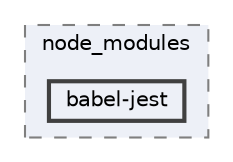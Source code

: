 digraph "pkiclassroomrescheduler/src/main/frontend/node_modules/babel-jest"
{
 // LATEX_PDF_SIZE
  bgcolor="transparent";
  edge [fontname=Helvetica,fontsize=10,labelfontname=Helvetica,labelfontsize=10];
  node [fontname=Helvetica,fontsize=10,shape=box,height=0.2,width=0.4];
  compound=true
  subgraph clusterdir_72953eda66ccb3a2722c28e1c3e6c23b {
    graph [ bgcolor="#edf0f7", pencolor="grey50", label="node_modules", fontname=Helvetica,fontsize=10 style="filled,dashed", URL="dir_72953eda66ccb3a2722c28e1c3e6c23b.html",tooltip=""]
  dir_f46cf27ef044cc0dad64c884f05738d6 [label="babel-jest", fillcolor="#edf0f7", color="grey25", style="filled,bold", URL="dir_f46cf27ef044cc0dad64c884f05738d6.html",tooltip=""];
  }
}
